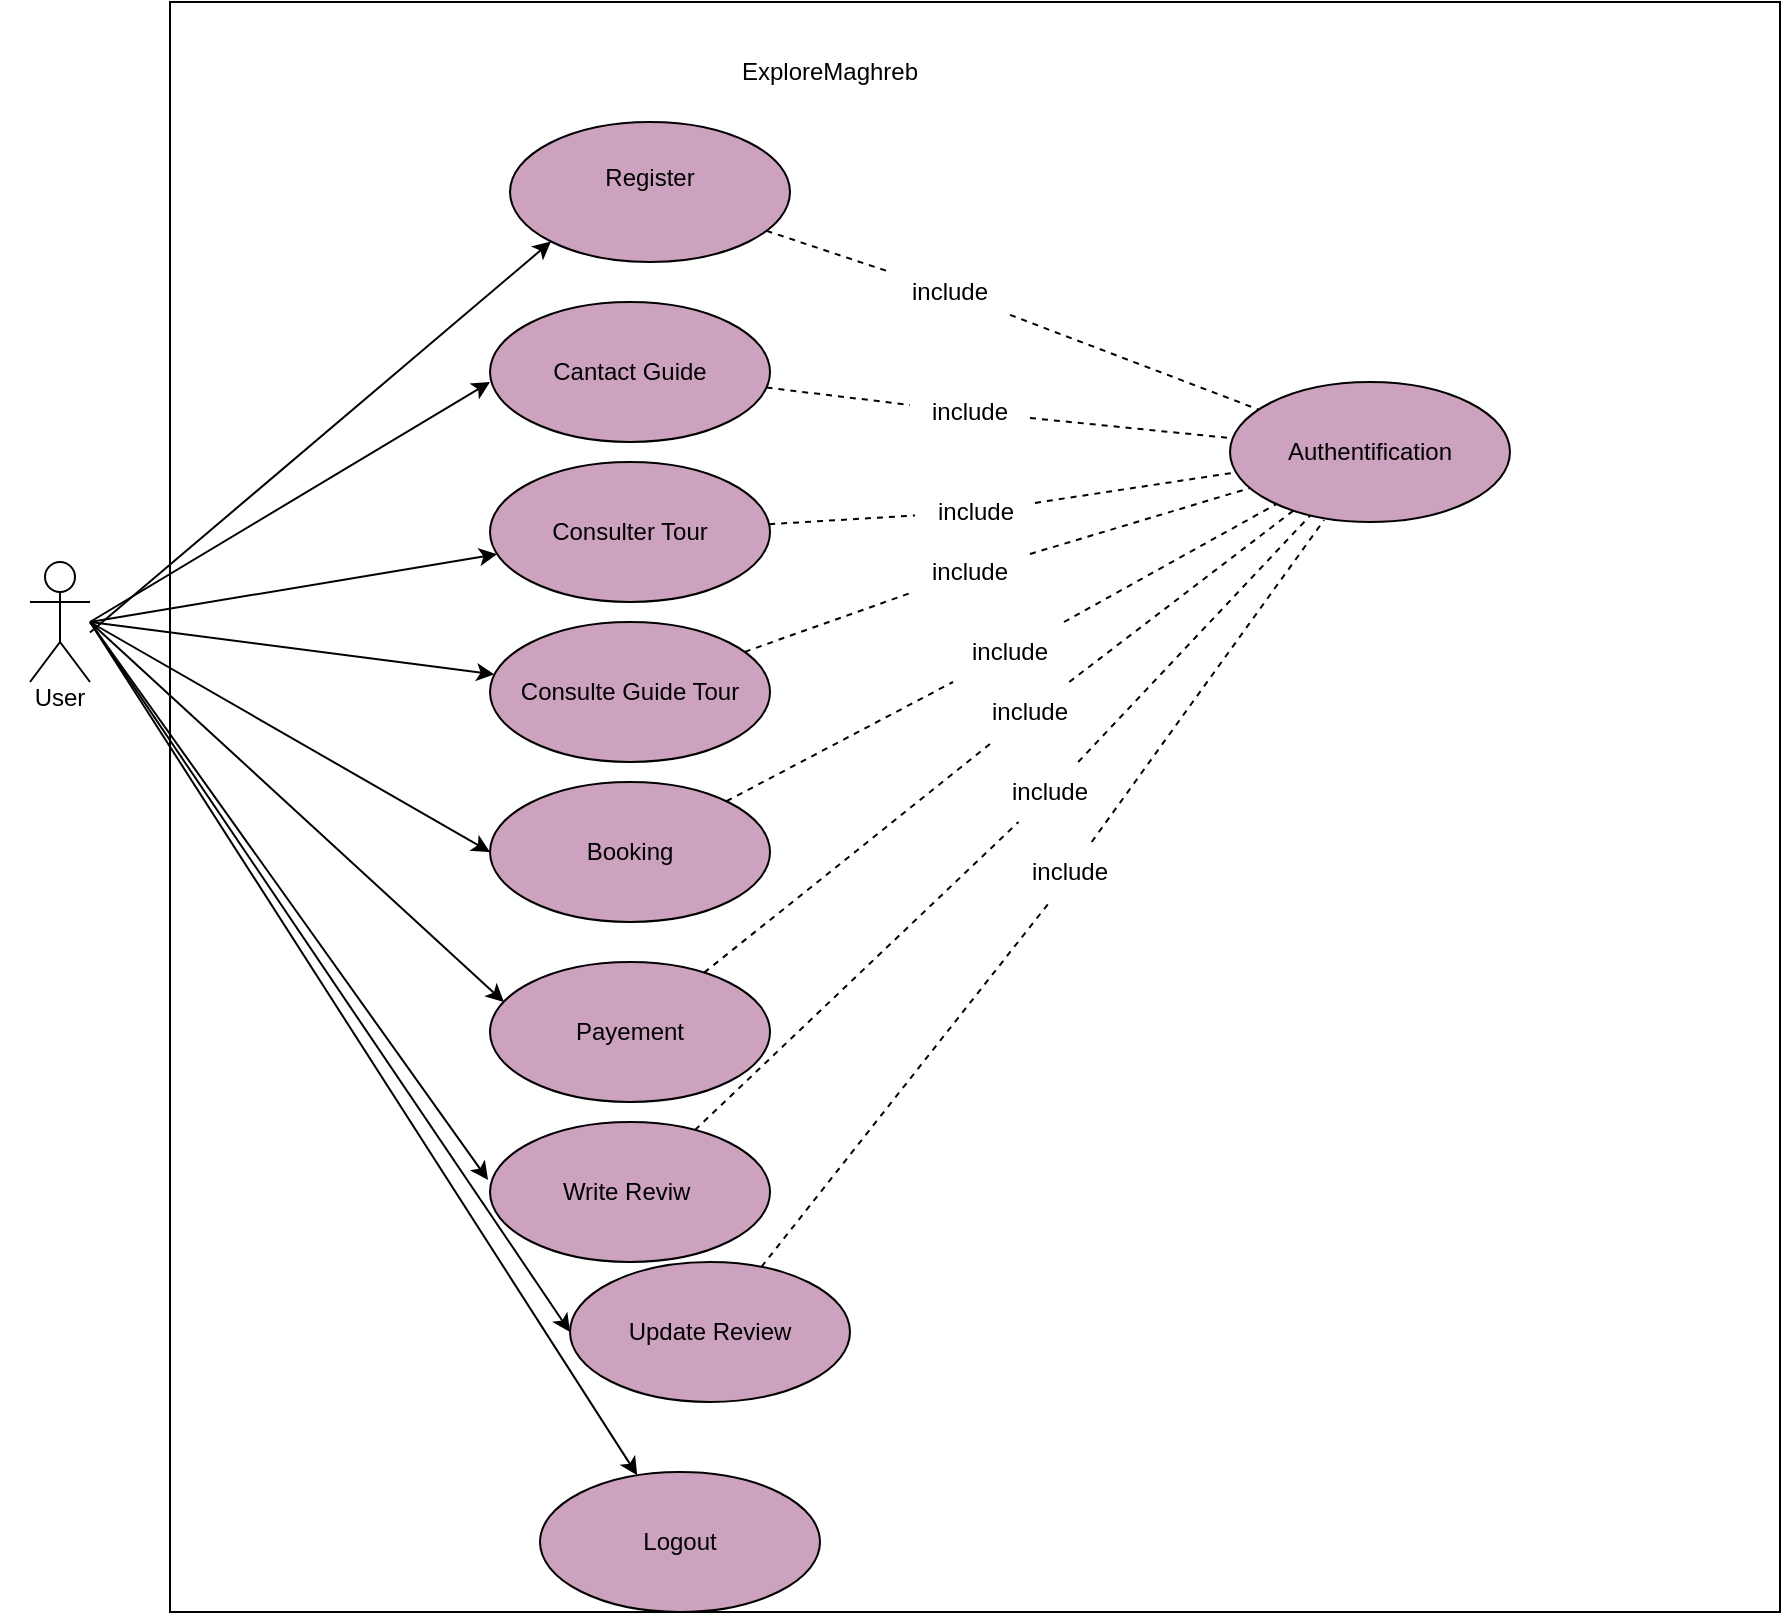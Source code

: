 <mxfile version="24.2.5" type="device">
  <diagram name="Page-1" id="yZJu6Gvj8OK3R1PE1cpo">
    <mxGraphModel dx="772" dy="1423" grid="1" gridSize="10" guides="1" tooltips="1" connect="1" arrows="1" fold="1" page="1" pageScale="1" pageWidth="850" pageHeight="1100" math="0" shadow="0">
      <root>
        <mxCell id="0" />
        <mxCell id="1" parent="0" />
        <mxCell id="v72m7F8DIpEoUBU4TtrB-1" value="" style="whiteSpace=wrap;html=1;aspect=fixed;" parent="1" vertex="1">
          <mxGeometry x="100" y="-130" width="805" height="805" as="geometry" />
        </mxCell>
        <mxCell id="wB27Ykt2AubsrCw0MbNM-19" style="rounded=0;orthogonalLoop=1;jettySize=auto;html=1;dashed=1;endArrow=none;endFill=0;" edge="1" parent="1" source="wB27Ykt2AubsrCw0MbNM-29" target="wB27Ykt2AubsrCw0MbNM-14">
          <mxGeometry relative="1" as="geometry" />
        </mxCell>
        <mxCell id="v72m7F8DIpEoUBU4TtrB-3" value="Cantact Guide" style="ellipse;whiteSpace=wrap;html=1;shadow=0;fillColor=#CDA2BE;" parent="1" vertex="1">
          <mxGeometry x="260" y="20" width="140" height="70" as="geometry" />
        </mxCell>
        <mxCell id="wB27Ykt2AubsrCw0MbNM-20" style="rounded=0;orthogonalLoop=1;jettySize=auto;html=1;dashed=1;endArrow=none;endFill=0;" edge="1" parent="1" source="wB27Ykt2AubsrCw0MbNM-31" target="wB27Ykt2AubsrCw0MbNM-14">
          <mxGeometry relative="1" as="geometry" />
        </mxCell>
        <mxCell id="v72m7F8DIpEoUBU4TtrB-4" value="Consulter Tour " style="ellipse;whiteSpace=wrap;html=1;fillColor=#CDA2BE;" parent="1" vertex="1">
          <mxGeometry x="260" y="100" width="140" height="70" as="geometry" />
        </mxCell>
        <mxCell id="wB27Ykt2AubsrCw0MbNM-21" style="rounded=0;orthogonalLoop=1;jettySize=auto;html=1;dashed=1;endArrow=none;endFill=0;" edge="1" parent="1" source="wB27Ykt2AubsrCw0MbNM-33" target="wB27Ykt2AubsrCw0MbNM-14">
          <mxGeometry relative="1" as="geometry" />
        </mxCell>
        <mxCell id="v72m7F8DIpEoUBU4TtrB-5" value="Consulte Guide Tour" style="ellipse;whiteSpace=wrap;html=1;fillColor=#CDA2BE;" parent="1" vertex="1">
          <mxGeometry x="260" y="180" width="140" height="70" as="geometry" />
        </mxCell>
        <mxCell id="wB27Ykt2AubsrCw0MbNM-22" style="rounded=0;orthogonalLoop=1;jettySize=auto;html=1;dashed=1;endArrow=none;endFill=0;" edge="1" parent="1" source="wB27Ykt2AubsrCw0MbNM-35" target="wB27Ykt2AubsrCw0MbNM-14">
          <mxGeometry relative="1" as="geometry" />
        </mxCell>
        <mxCell id="v72m7F8DIpEoUBU4TtrB-6" value="Booking" style="ellipse;whiteSpace=wrap;html=1;fillColor=#CDA2BE;" parent="1" vertex="1">
          <mxGeometry x="260" y="260" width="140" height="70" as="geometry" />
        </mxCell>
        <mxCell id="wB27Ykt2AubsrCw0MbNM-23" style="rounded=0;orthogonalLoop=1;jettySize=auto;html=1;dashed=1;endArrow=none;endFill=0;" edge="1" parent="1" source="wB27Ykt2AubsrCw0MbNM-37" target="wB27Ykt2AubsrCw0MbNM-14">
          <mxGeometry relative="1" as="geometry" />
        </mxCell>
        <mxCell id="v72m7F8DIpEoUBU4TtrB-7" value="Payement" style="ellipse;whiteSpace=wrap;html=1;fillColor=#CDA2BE;" parent="1" vertex="1">
          <mxGeometry x="260" y="350" width="140" height="70" as="geometry" />
        </mxCell>
        <mxCell id="wB27Ykt2AubsrCw0MbNM-24" style="rounded=0;orthogonalLoop=1;jettySize=auto;html=1;dashed=1;endArrow=none;endFill=0;" edge="1" parent="1" source="wB27Ykt2AubsrCw0MbNM-39" target="wB27Ykt2AubsrCw0MbNM-14">
          <mxGeometry relative="1" as="geometry" />
        </mxCell>
        <mxCell id="v72m7F8DIpEoUBU4TtrB-8" value="Write Reviw&amp;nbsp;" style="ellipse;whiteSpace=wrap;html=1;fillColor=#CDA2BE;" parent="1" vertex="1">
          <mxGeometry x="260" y="430" width="140" height="70" as="geometry" />
        </mxCell>
        <mxCell id="wB27Ykt2AubsrCw0MbNM-9" style="edgeStyle=none;rounded=0;orthogonalLoop=1;jettySize=auto;html=1;entryX=0;entryY=0.5;entryDx=0;entryDy=0;" edge="1" parent="1" target="wB27Ykt2AubsrCw0MbNM-6">
          <mxGeometry relative="1" as="geometry">
            <mxPoint x="60" y="180" as="sourcePoint" />
          </mxGeometry>
        </mxCell>
        <mxCell id="wB27Ykt2AubsrCw0MbNM-13" style="edgeStyle=none;rounded=0;orthogonalLoop=1;jettySize=auto;html=1;" edge="1" parent="1" target="wB27Ykt2AubsrCw0MbNM-12">
          <mxGeometry relative="1" as="geometry">
            <mxPoint x="60" y="180" as="sourcePoint" />
          </mxGeometry>
        </mxCell>
        <mxCell id="wB27Ykt2AubsrCw0MbNM-16" style="edgeStyle=none;rounded=0;orthogonalLoop=1;jettySize=auto;html=1;entryX=0;entryY=1;entryDx=0;entryDy=0;" edge="1" parent="1" target="wB27Ykt2AubsrCw0MbNM-15">
          <mxGeometry relative="1" as="geometry">
            <mxPoint x="60" y="185.208" as="sourcePoint" />
            <mxPoint x="300.4" y="10.001" as="targetPoint" />
          </mxGeometry>
        </mxCell>
        <mxCell id="v72m7F8DIpEoUBU4TtrB-24" value="" style="shape=umlActor;verticalLabelPosition=bottom;verticalAlign=top;html=1;outlineConnect=0;" parent="1" vertex="1">
          <mxGeometry x="30" y="150" width="30" height="60" as="geometry" />
        </mxCell>
        <mxCell id="v72m7F8DIpEoUBU4TtrB-32" value="ExploreMaghreb" style="text;html=1;strokeColor=none;fillColor=none;align=center;verticalAlign=middle;whiteSpace=wrap;rounded=0;" parent="1" vertex="1">
          <mxGeometry x="380" y="-110" width="100" height="30" as="geometry" />
        </mxCell>
        <mxCell id="v72m7F8DIpEoUBU4TtrB-35" value="" style="endArrow=classic;html=1;rounded=0;" parent="1" edge="1">
          <mxGeometry width="50" height="50" relative="1" as="geometry">
            <mxPoint x="60" y="180" as="sourcePoint" />
            <mxPoint x="260" y="60" as="targetPoint" />
          </mxGeometry>
        </mxCell>
        <mxCell id="v72m7F8DIpEoUBU4TtrB-36" value="" style="endArrow=classic;html=1;rounded=0;" parent="1" target="v72m7F8DIpEoUBU4TtrB-4" edge="1">
          <mxGeometry width="50" height="50" relative="1" as="geometry">
            <mxPoint x="60" y="180" as="sourcePoint" />
            <mxPoint x="110" y="130" as="targetPoint" />
          </mxGeometry>
        </mxCell>
        <mxCell id="v72m7F8DIpEoUBU4TtrB-38" value="" style="endArrow=classic;html=1;rounded=0;" parent="1" target="v72m7F8DIpEoUBU4TtrB-5" edge="1">
          <mxGeometry width="50" height="50" relative="1" as="geometry">
            <mxPoint x="60" y="180" as="sourcePoint" />
            <mxPoint x="110" y="130" as="targetPoint" />
          </mxGeometry>
        </mxCell>
        <mxCell id="v72m7F8DIpEoUBU4TtrB-39" value="" style="endArrow=classic;html=1;rounded=0;entryX=0;entryY=0.5;entryDx=0;entryDy=0;" parent="1" target="v72m7F8DIpEoUBU4TtrB-6" edge="1">
          <mxGeometry width="50" height="50" relative="1" as="geometry">
            <mxPoint x="60" y="180" as="sourcePoint" />
            <mxPoint x="110" y="130" as="targetPoint" />
          </mxGeometry>
        </mxCell>
        <mxCell id="v72m7F8DIpEoUBU4TtrB-41" value="" style="endArrow=classic;html=1;rounded=0;entryX=0.05;entryY=0.286;entryDx=0;entryDy=0;entryPerimeter=0;" parent="1" target="v72m7F8DIpEoUBU4TtrB-7" edge="1">
          <mxGeometry width="50" height="50" relative="1" as="geometry">
            <mxPoint x="60" y="180" as="sourcePoint" />
            <mxPoint x="110" y="130" as="targetPoint" />
          </mxGeometry>
        </mxCell>
        <mxCell id="wB27Ykt2AubsrCw0MbNM-6" value="Update Review" style="ellipse;whiteSpace=wrap;html=1;fillColor=#CDA2BE;" vertex="1" parent="1">
          <mxGeometry x="300" y="500" width="140" height="70" as="geometry" />
        </mxCell>
        <mxCell id="wB27Ykt2AubsrCw0MbNM-8" style="edgeStyle=none;rounded=0;orthogonalLoop=1;jettySize=auto;html=1;entryX=-0.007;entryY=0.414;entryDx=0;entryDy=0;entryPerimeter=0;" edge="1" parent="1" target="v72m7F8DIpEoUBU4TtrB-8">
          <mxGeometry relative="1" as="geometry">
            <mxPoint x="60" y="180" as="sourcePoint" />
          </mxGeometry>
        </mxCell>
        <mxCell id="wB27Ykt2AubsrCw0MbNM-12" value="Logout" style="ellipse;whiteSpace=wrap;html=1;fillColor=#CDA2BE;" vertex="1" parent="1">
          <mxGeometry x="285" y="605" width="140" height="70" as="geometry" />
        </mxCell>
        <mxCell id="wB27Ykt2AubsrCw0MbNM-14" value="&lt;div&gt;Authentification&lt;/div&gt;" style="ellipse;whiteSpace=wrap;html=1;shadow=0;fillColor=#CDA2BE;" vertex="1" parent="1">
          <mxGeometry x="630" y="60" width="140" height="70" as="geometry" />
        </mxCell>
        <mxCell id="wB27Ykt2AubsrCw0MbNM-18" style="rounded=0;orthogonalLoop=1;jettySize=auto;html=1;dashed=1;endArrow=none;endFill=0;" edge="1" parent="1" source="wB27Ykt2AubsrCw0MbNM-27" target="wB27Ykt2AubsrCw0MbNM-14">
          <mxGeometry relative="1" as="geometry" />
        </mxCell>
        <mxCell id="wB27Ykt2AubsrCw0MbNM-15" value="Register&lt;div&gt;&lt;br&gt;&lt;/div&gt;" style="ellipse;whiteSpace=wrap;html=1;shadow=0;fillColor=#CDA2BE;" vertex="1" parent="1">
          <mxGeometry x="270" y="-70" width="140" height="70" as="geometry" />
        </mxCell>
        <mxCell id="wB27Ykt2AubsrCw0MbNM-25" style="rounded=0;orthogonalLoop=1;jettySize=auto;html=1;entryX=0.336;entryY=0.986;entryDx=0;entryDy=0;entryPerimeter=0;dashed=1;endArrow=none;endFill=0;" edge="1" parent="1" source="wB27Ykt2AubsrCw0MbNM-42" target="wB27Ykt2AubsrCw0MbNM-14">
          <mxGeometry relative="1" as="geometry" />
        </mxCell>
        <mxCell id="wB27Ykt2AubsrCw0MbNM-28" value="" style="rounded=0;orthogonalLoop=1;jettySize=auto;html=1;dashed=1;endArrow=none;endFill=0;" edge="1" parent="1" source="wB27Ykt2AubsrCw0MbNM-15" target="wB27Ykt2AubsrCw0MbNM-27">
          <mxGeometry relative="1" as="geometry">
            <mxPoint x="397" y="-15" as="sourcePoint" />
            <mxPoint x="643" y="75" as="targetPoint" />
          </mxGeometry>
        </mxCell>
        <mxCell id="wB27Ykt2AubsrCw0MbNM-27" value="include" style="text;html=1;align=center;verticalAlign=middle;whiteSpace=wrap;rounded=0;" vertex="1" parent="1">
          <mxGeometry x="460" width="60" height="30" as="geometry" />
        </mxCell>
        <mxCell id="wB27Ykt2AubsrCw0MbNM-30" value="" style="rounded=0;orthogonalLoop=1;jettySize=auto;html=1;dashed=1;endArrow=none;endFill=0;" edge="1" parent="1" source="v72m7F8DIpEoUBU4TtrB-3" target="wB27Ykt2AubsrCw0MbNM-29">
          <mxGeometry relative="1" as="geometry">
            <mxPoint x="398" y="62" as="sourcePoint" />
            <mxPoint x="632" y="88" as="targetPoint" />
          </mxGeometry>
        </mxCell>
        <mxCell id="wB27Ykt2AubsrCw0MbNM-29" value="include" style="text;html=1;align=center;verticalAlign=middle;whiteSpace=wrap;rounded=0;" vertex="1" parent="1">
          <mxGeometry x="470" y="60" width="60" height="30" as="geometry" />
        </mxCell>
        <mxCell id="wB27Ykt2AubsrCw0MbNM-32" value="" style="rounded=0;orthogonalLoop=1;jettySize=auto;html=1;dashed=1;endArrow=none;endFill=0;" edge="1" parent="1" source="v72m7F8DIpEoUBU4TtrB-4" target="wB27Ykt2AubsrCw0MbNM-31">
          <mxGeometry relative="1" as="geometry">
            <mxPoint x="398" y="128" as="sourcePoint" />
            <mxPoint x="632" y="102" as="targetPoint" />
          </mxGeometry>
        </mxCell>
        <mxCell id="wB27Ykt2AubsrCw0MbNM-31" value="include" style="text;html=1;align=center;verticalAlign=middle;whiteSpace=wrap;rounded=0;" vertex="1" parent="1">
          <mxGeometry x="472.5" y="110" width="60" height="30" as="geometry" />
        </mxCell>
        <mxCell id="wB27Ykt2AubsrCw0MbNM-34" value="" style="rounded=0;orthogonalLoop=1;jettySize=auto;html=1;dashed=1;endArrow=none;endFill=0;" edge="1" parent="1" source="v72m7F8DIpEoUBU4TtrB-5" target="wB27Ykt2AubsrCw0MbNM-33">
          <mxGeometry relative="1" as="geometry">
            <mxPoint x="389" y="196" as="sourcePoint" />
            <mxPoint x="641" y="114" as="targetPoint" />
          </mxGeometry>
        </mxCell>
        <mxCell id="wB27Ykt2AubsrCw0MbNM-33" value="include" style="text;html=1;align=center;verticalAlign=middle;whiteSpace=wrap;rounded=0;" vertex="1" parent="1">
          <mxGeometry x="470" y="140" width="60" height="30" as="geometry" />
        </mxCell>
        <mxCell id="wB27Ykt2AubsrCw0MbNM-36" value="" style="rounded=0;orthogonalLoop=1;jettySize=auto;html=1;dashed=1;endArrow=none;endFill=0;" edge="1" parent="1" source="v72m7F8DIpEoUBU4TtrB-6" target="wB27Ykt2AubsrCw0MbNM-35">
          <mxGeometry relative="1" as="geometry">
            <mxPoint x="378" y="269" as="sourcePoint" />
            <mxPoint x="652" y="121" as="targetPoint" />
          </mxGeometry>
        </mxCell>
        <mxCell id="wB27Ykt2AubsrCw0MbNM-35" value="include" style="text;html=1;align=center;verticalAlign=middle;whiteSpace=wrap;rounded=0;" vertex="1" parent="1">
          <mxGeometry x="490" y="180" width="60" height="30" as="geometry" />
        </mxCell>
        <mxCell id="wB27Ykt2AubsrCw0MbNM-38" value="" style="rounded=0;orthogonalLoop=1;jettySize=auto;html=1;dashed=1;endArrow=none;endFill=0;" edge="1" parent="1" source="v72m7F8DIpEoUBU4TtrB-7" target="wB27Ykt2AubsrCw0MbNM-37">
          <mxGeometry relative="1" as="geometry">
            <mxPoint x="368" y="355" as="sourcePoint" />
            <mxPoint x="662" y="125" as="targetPoint" />
          </mxGeometry>
        </mxCell>
        <mxCell id="wB27Ykt2AubsrCw0MbNM-37" value="include" style="text;html=1;align=center;verticalAlign=middle;whiteSpace=wrap;rounded=0;" vertex="1" parent="1">
          <mxGeometry x="500" y="210" width="60" height="30" as="geometry" />
        </mxCell>
        <mxCell id="wB27Ykt2AubsrCw0MbNM-40" value="" style="rounded=0;orthogonalLoop=1;jettySize=auto;html=1;dashed=1;endArrow=none;endFill=0;" edge="1" parent="1" source="v72m7F8DIpEoUBU4TtrB-8" target="wB27Ykt2AubsrCw0MbNM-39">
          <mxGeometry relative="1" as="geometry">
            <mxPoint x="361" y="434" as="sourcePoint" />
            <mxPoint x="669" y="126" as="targetPoint" />
          </mxGeometry>
        </mxCell>
        <mxCell id="wB27Ykt2AubsrCw0MbNM-39" value="include" style="text;html=1;align=center;verticalAlign=middle;whiteSpace=wrap;rounded=0;" vertex="1" parent="1">
          <mxGeometry x="510" y="250" width="60" height="30" as="geometry" />
        </mxCell>
        <mxCell id="wB27Ykt2AubsrCw0MbNM-43" value="" style="rounded=0;orthogonalLoop=1;jettySize=auto;html=1;entryX=0.336;entryY=0.986;entryDx=0;entryDy=0;entryPerimeter=0;dashed=1;endArrow=none;endFill=0;" edge="1" parent="1" source="wB27Ykt2AubsrCw0MbNM-6" target="wB27Ykt2AubsrCw0MbNM-42">
          <mxGeometry relative="1" as="geometry">
            <mxPoint x="395" y="502" as="sourcePoint" />
            <mxPoint x="677" y="129" as="targetPoint" />
          </mxGeometry>
        </mxCell>
        <mxCell id="wB27Ykt2AubsrCw0MbNM-42" value="include" style="text;html=1;align=center;verticalAlign=middle;whiteSpace=wrap;rounded=0;" vertex="1" parent="1">
          <mxGeometry x="520" y="290" width="60" height="30" as="geometry" />
        </mxCell>
        <mxCell id="wB27Ykt2AubsrCw0MbNM-48" value="User&lt;div&gt;&lt;br&gt;&lt;/div&gt;" style="text;html=1;align=center;verticalAlign=middle;whiteSpace=wrap;rounded=0;" vertex="1" parent="1">
          <mxGeometry x="15" y="210" width="60" height="30" as="geometry" />
        </mxCell>
      </root>
    </mxGraphModel>
  </diagram>
</mxfile>
